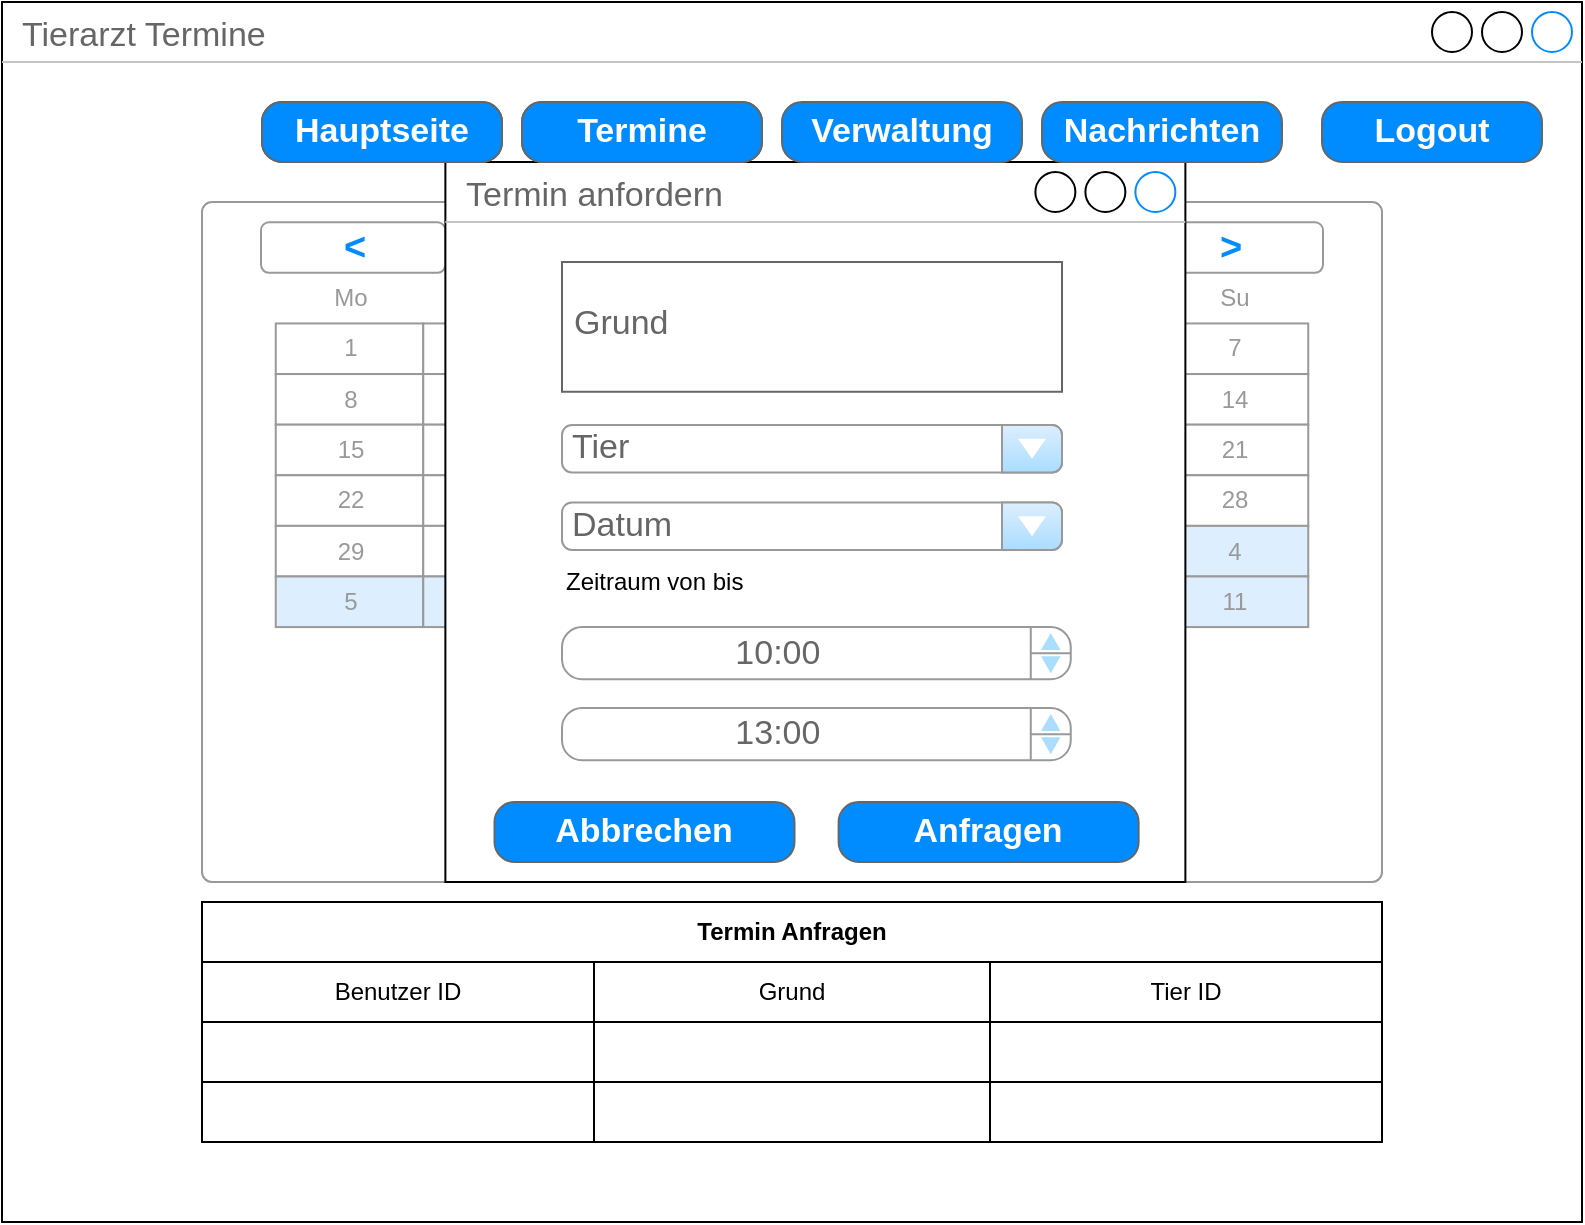 <mxfile version="13.3.6" type="device"><diagram id="v5jku8EpdRO2-ojvof9i" name="Page-1"><mxGraphModel dx="1422" dy="727" grid="1" gridSize="10" guides="1" tooltips="1" connect="1" arrows="1" fold="1" page="1" pageScale="1" pageWidth="827" pageHeight="1169" math="0" shadow="0"><root><mxCell id="0"/><mxCell id="1" parent="0"/><mxCell id="fFc--IbS6-ilkoog5b3p-4" value="&lt;div&gt;Tierarzt Termine&lt;/div&gt;&lt;div&gt;&lt;br&gt;&lt;/div&gt;" style="strokeWidth=1;shadow=0;dashed=0;align=center;html=1;shape=mxgraph.mockup.containers.window;align=left;verticalAlign=top;spacingLeft=8;strokeColor2=#008cff;strokeColor3=#c4c4c4;fontColor=#666666;mainText=;fontSize=17;labelBackgroundColor=none;" parent="1" vertex="1"><mxGeometry x="80" y="120" width="790" height="610" as="geometry"/></mxCell><mxCell id="jJZLtrAi9262NpJDXxkD-8" value="Termin Anfragen" style="shape=table;html=1;whiteSpace=wrap;startSize=30;container=1;collapsible=0;childLayout=tableLayout;fontStyle=1;align=center;" vertex="1" parent="1"><mxGeometry x="180" y="570" width="590" height="120" as="geometry"/></mxCell><mxCell id="jJZLtrAi9262NpJDXxkD-9" value="" style="shape=partialRectangle;html=1;whiteSpace=wrap;collapsible=0;dropTarget=0;pointerEvents=0;fillColor=none;top=0;left=0;bottom=0;right=0;points=[[0,0.5],[1,0.5]];portConstraint=eastwest;" vertex="1" parent="jJZLtrAi9262NpJDXxkD-8"><mxGeometry y="30" width="590" height="30" as="geometry"/></mxCell><mxCell id="jJZLtrAi9262NpJDXxkD-10" value="Benutzer ID" style="shape=partialRectangle;html=1;whiteSpace=wrap;connectable=0;fillColor=none;top=0;left=0;bottom=0;right=0;overflow=hidden;" vertex="1" parent="jJZLtrAi9262NpJDXxkD-9"><mxGeometry width="196" height="30" as="geometry"/></mxCell><mxCell id="jJZLtrAi9262NpJDXxkD-11" value="Grund" style="shape=partialRectangle;html=1;whiteSpace=wrap;connectable=0;fillColor=none;top=0;left=0;bottom=0;right=0;overflow=hidden;" vertex="1" parent="jJZLtrAi9262NpJDXxkD-9"><mxGeometry x="196" width="198" height="30" as="geometry"/></mxCell><mxCell id="jJZLtrAi9262NpJDXxkD-12" value="Tier ID" style="shape=partialRectangle;html=1;whiteSpace=wrap;connectable=0;fillColor=none;top=0;left=0;bottom=0;right=0;overflow=hidden;" vertex="1" parent="jJZLtrAi9262NpJDXxkD-9"><mxGeometry x="394" width="196" height="30" as="geometry"/></mxCell><mxCell id="jJZLtrAi9262NpJDXxkD-13" value="" style="shape=partialRectangle;html=1;whiteSpace=wrap;collapsible=0;dropTarget=0;pointerEvents=0;fillColor=none;top=0;left=0;bottom=0;right=0;points=[[0,0.5],[1,0.5]];portConstraint=eastwest;" vertex="1" parent="jJZLtrAi9262NpJDXxkD-8"><mxGeometry y="60" width="590" height="30" as="geometry"/></mxCell><mxCell id="jJZLtrAi9262NpJDXxkD-14" value="" style="shape=partialRectangle;html=1;whiteSpace=wrap;connectable=0;fillColor=none;top=0;left=0;bottom=0;right=0;overflow=hidden;" vertex="1" parent="jJZLtrAi9262NpJDXxkD-13"><mxGeometry width="196" height="30" as="geometry"/></mxCell><mxCell id="jJZLtrAi9262NpJDXxkD-15" value="" style="shape=partialRectangle;html=1;whiteSpace=wrap;connectable=0;fillColor=none;top=0;left=0;bottom=0;right=0;overflow=hidden;" vertex="1" parent="jJZLtrAi9262NpJDXxkD-13"><mxGeometry x="196" width="198" height="30" as="geometry"/></mxCell><mxCell id="jJZLtrAi9262NpJDXxkD-16" value="" style="shape=partialRectangle;html=1;whiteSpace=wrap;connectable=0;fillColor=none;top=0;left=0;bottom=0;right=0;overflow=hidden;" vertex="1" parent="jJZLtrAi9262NpJDXxkD-13"><mxGeometry x="394" width="196" height="30" as="geometry"/></mxCell><mxCell id="jJZLtrAi9262NpJDXxkD-17" value="" style="shape=partialRectangle;html=1;whiteSpace=wrap;collapsible=0;dropTarget=0;pointerEvents=0;fillColor=none;top=0;left=0;bottom=0;right=0;points=[[0,0.5],[1,0.5]];portConstraint=eastwest;" vertex="1" parent="jJZLtrAi9262NpJDXxkD-8"><mxGeometry y="90" width="590" height="30" as="geometry"/></mxCell><mxCell id="jJZLtrAi9262NpJDXxkD-18" value="" style="shape=partialRectangle;html=1;whiteSpace=wrap;connectable=0;fillColor=none;top=0;left=0;bottom=0;right=0;overflow=hidden;" vertex="1" parent="jJZLtrAi9262NpJDXxkD-17"><mxGeometry width="196" height="30" as="geometry"/></mxCell><mxCell id="jJZLtrAi9262NpJDXxkD-19" value="" style="shape=partialRectangle;html=1;whiteSpace=wrap;connectable=0;fillColor=none;top=0;left=0;bottom=0;right=0;overflow=hidden;" vertex="1" parent="jJZLtrAi9262NpJDXxkD-17"><mxGeometry x="196" width="198" height="30" as="geometry"/></mxCell><mxCell id="jJZLtrAi9262NpJDXxkD-20" value="" style="shape=partialRectangle;html=1;whiteSpace=wrap;connectable=0;fillColor=none;top=0;left=0;bottom=0;right=0;overflow=hidden;" vertex="1" parent="jJZLtrAi9262NpJDXxkD-17"><mxGeometry x="394" width="196" height="30" as="geometry"/></mxCell><mxCell id="jJZLtrAi9262NpJDXxkD-6" value="Termin Anfragen" style="strokeWidth=1;shadow=0;dashed=0;align=center;html=1;shape=mxgraph.mockup.buttons.button;strokeColor=#666666;fontColor=#ffffff;mainText=;buttonStyle=round;fontSize=17;fontStyle=1;fillColor=#008cff;whiteSpace=wrap;" vertex="1" parent="1"><mxGeometry x="180" y="510" width="150" height="30" as="geometry"/></mxCell><mxCell id="fFc--IbS6-ilkoog5b3p-16" value="" style="strokeWidth=1;shadow=0;dashed=0;align=center;html=1;shape=mxgraph.mockup.forms.rrect;rSize=5;strokeColor=#999999;fillColor=#ffffff;" parent="1" vertex="1"><mxGeometry x="180" y="220" width="590" height="340" as="geometry"/></mxCell><mxCell id="fFc--IbS6-ilkoog5b3p-17" value="Mai 2020" style="strokeWidth=1;shadow=0;dashed=0;align=center;html=1;shape=mxgraph.mockup.forms.anchor;fontColor=#999999;" parent="fFc--IbS6-ilkoog5b3p-16" vertex="1"><mxGeometry x="110.625" y="10.121" width="368.75" height="25.302" as="geometry"/></mxCell><mxCell id="fFc--IbS6-ilkoog5b3p-18" value="&lt;" style="strokeWidth=1;shadow=0;dashed=0;align=center;html=1;shape=mxgraph.mockup.forms.rrect;rSize=4;strokeColor=#999999;fontColor=#008cff;fontSize=19;fontStyle=1;" parent="fFc--IbS6-ilkoog5b3p-16" vertex="1"><mxGeometry x="29.5" y="10.121" width="92.188" height="25.302" as="geometry"/></mxCell><mxCell id="fFc--IbS6-ilkoog5b3p-19" value="&gt;" style="strokeWidth=1;shadow=0;dashed=0;align=center;html=1;shape=mxgraph.mockup.forms.rrect;rSize=4;strokeColor=#999999;fontColor=#008cff;fontSize=19;fontStyle=1;" parent="fFc--IbS6-ilkoog5b3p-16" vertex="1"><mxGeometry x="468.312" y="10.121" width="92.188" height="25.302" as="geometry"/></mxCell><mxCell id="fFc--IbS6-ilkoog5b3p-20" value="Mo" style="strokeWidth=1;shadow=0;dashed=0;align=center;html=1;shape=mxgraph.mockup.forms.anchor;fontColor=#999999;" parent="fFc--IbS6-ilkoog5b3p-16" vertex="1"><mxGeometry x="36.875" y="35.423" width="73.75" height="25.302" as="geometry"/></mxCell><mxCell id="fFc--IbS6-ilkoog5b3p-21" value="Tu" style="strokeWidth=1;shadow=0;dashed=0;align=center;html=1;shape=mxgraph.mockup.forms.anchor;fontColor=#999999;" parent="fFc--IbS6-ilkoog5b3p-16" vertex="1"><mxGeometry x="110.625" y="35.423" width="73.75" height="25.302" as="geometry"/></mxCell><mxCell id="fFc--IbS6-ilkoog5b3p-22" value="We" style="strokeWidth=1;shadow=0;dashed=0;align=center;html=1;shape=mxgraph.mockup.forms.anchor;fontColor=#999999;" parent="fFc--IbS6-ilkoog5b3p-16" vertex="1"><mxGeometry x="184.375" y="35.423" width="73.75" height="25.302" as="geometry"/></mxCell><mxCell id="fFc--IbS6-ilkoog5b3p-23" value="Th" style="strokeWidth=1;shadow=0;dashed=0;align=center;html=1;shape=mxgraph.mockup.forms.anchor;fontColor=#999999;" parent="fFc--IbS6-ilkoog5b3p-16" vertex="1"><mxGeometry x="258.125" y="35.423" width="73.75" height="25.302" as="geometry"/></mxCell><mxCell id="fFc--IbS6-ilkoog5b3p-24" value="Fr" style="strokeWidth=1;shadow=0;dashed=0;align=center;html=1;shape=mxgraph.mockup.forms.anchor;fontColor=#999999;" parent="fFc--IbS6-ilkoog5b3p-16" vertex="1"><mxGeometry x="331.875" y="35.423" width="73.75" height="25.302" as="geometry"/></mxCell><mxCell id="fFc--IbS6-ilkoog5b3p-25" value="Sa" style="strokeWidth=1;shadow=0;dashed=0;align=center;html=1;shape=mxgraph.mockup.forms.anchor;fontColor=#999999;" parent="fFc--IbS6-ilkoog5b3p-16" vertex="1"><mxGeometry x="405.625" y="35.423" width="73.75" height="25.302" as="geometry"/></mxCell><mxCell id="fFc--IbS6-ilkoog5b3p-26" value="Su" style="strokeWidth=1;shadow=0;dashed=0;align=center;html=1;shape=mxgraph.mockup.forms.anchor;fontColor=#999999;" parent="fFc--IbS6-ilkoog5b3p-16" vertex="1"><mxGeometry x="479.375" y="35.423" width="73.75" height="25.302" as="geometry"/></mxCell><mxCell id="fFc--IbS6-ilkoog5b3p-27" value="1" style="strokeWidth=1;shadow=0;dashed=0;align=center;html=1;shape=mxgraph.mockup.forms.rrect;rSize=0;strokeColor=#999999;fontColor=#999999;" parent="fFc--IbS6-ilkoog5b3p-16" vertex="1"><mxGeometry x="36.875" y="60.726" width="73.75" height="25.302" as="geometry"/></mxCell><mxCell id="fFc--IbS6-ilkoog5b3p-28" value="2" style="strokeWidth=1;shadow=0;dashed=0;align=center;html=1;shape=mxgraph.mockup.forms.rrect;rSize=0;strokeColor=#999999;fontColor=#999999;" parent="fFc--IbS6-ilkoog5b3p-16" vertex="1"><mxGeometry x="110.625" y="60.726" width="73.75" height="25.302" as="geometry"/></mxCell><mxCell id="fFc--IbS6-ilkoog5b3p-29" value="3" style="strokeWidth=1;shadow=0;dashed=0;align=center;html=1;shape=mxgraph.mockup.forms.rrect;rSize=0;strokeColor=#999999;fontColor=#999999;" parent="fFc--IbS6-ilkoog5b3p-16" vertex="1"><mxGeometry x="184.375" y="60.726" width="73.75" height="25.302" as="geometry"/></mxCell><mxCell id="fFc--IbS6-ilkoog5b3p-30" value="4" style="strokeWidth=1;shadow=0;dashed=0;align=center;html=1;shape=mxgraph.mockup.forms.rrect;rSize=0;strokeColor=#999999;fontColor=#999999;" parent="fFc--IbS6-ilkoog5b3p-16" vertex="1"><mxGeometry x="258.125" y="60.726" width="73.75" height="25.302" as="geometry"/></mxCell><mxCell id="fFc--IbS6-ilkoog5b3p-31" value="5" style="strokeWidth=1;shadow=0;dashed=0;align=center;html=1;shape=mxgraph.mockup.forms.rrect;rSize=0;strokeColor=#999999;fontColor=#999999;" parent="fFc--IbS6-ilkoog5b3p-16" vertex="1"><mxGeometry x="331.875" y="60.726" width="73.75" height="25.302" as="geometry"/></mxCell><mxCell id="fFc--IbS6-ilkoog5b3p-32" value="6" style="strokeWidth=1;shadow=0;dashed=0;align=center;html=1;shape=mxgraph.mockup.forms.rrect;rSize=0;strokeColor=#999999;fontColor=#999999;" parent="fFc--IbS6-ilkoog5b3p-16" vertex="1"><mxGeometry x="405.625" y="60.726" width="73.75" height="25.302" as="geometry"/></mxCell><mxCell id="fFc--IbS6-ilkoog5b3p-33" value="7" style="strokeWidth=1;shadow=0;dashed=0;align=center;html=1;shape=mxgraph.mockup.forms.rrect;rSize=0;strokeColor=#999999;fontColor=#999999;" parent="fFc--IbS6-ilkoog5b3p-16" vertex="1"><mxGeometry x="479.375" y="60.726" width="73.75" height="25.302" as="geometry"/></mxCell><mxCell id="fFc--IbS6-ilkoog5b3p-34" value="8" style="strokeWidth=1;shadow=0;dashed=0;align=center;html=1;shape=mxgraph.mockup.forms.rrect;rSize=0;strokeColor=#999999;fontColor=#999999;" parent="fFc--IbS6-ilkoog5b3p-16" vertex="1"><mxGeometry x="36.875" y="86.028" width="73.75" height="25.302" as="geometry"/></mxCell><mxCell id="fFc--IbS6-ilkoog5b3p-35" value="9" style="strokeWidth=1;shadow=0;dashed=0;align=center;html=1;shape=mxgraph.mockup.forms.rrect;rSize=0;strokeColor=#999999;fontColor=#999999;" parent="fFc--IbS6-ilkoog5b3p-16" vertex="1"><mxGeometry x="110.625" y="86.028" width="73.75" height="25.302" as="geometry"/></mxCell><mxCell id="fFc--IbS6-ilkoog5b3p-36" value="10" style="strokeWidth=1;shadow=0;dashed=0;align=center;html=1;shape=mxgraph.mockup.forms.rrect;rSize=0;strokeColor=#999999;fontColor=#999999;" parent="fFc--IbS6-ilkoog5b3p-16" vertex="1"><mxGeometry x="184.375" y="86.028" width="73.75" height="25.302" as="geometry"/></mxCell><mxCell id="fFc--IbS6-ilkoog5b3p-37" value="11" style="strokeWidth=1;shadow=0;dashed=0;align=center;html=1;shape=mxgraph.mockup.forms.rrect;rSize=0;strokeColor=#999999;fontColor=#999999;" parent="fFc--IbS6-ilkoog5b3p-16" vertex="1"><mxGeometry x="258.125" y="86.028" width="73.75" height="25.302" as="geometry"/></mxCell><mxCell id="fFc--IbS6-ilkoog5b3p-38" value="12" style="strokeWidth=1;shadow=0;dashed=0;align=center;html=1;shape=mxgraph.mockup.forms.rrect;rSize=0;strokeColor=#999999;fontColor=#999999;" parent="fFc--IbS6-ilkoog5b3p-16" vertex="1"><mxGeometry x="331.875" y="86.028" width="73.75" height="25.302" as="geometry"/></mxCell><mxCell id="fFc--IbS6-ilkoog5b3p-39" value="13" style="strokeWidth=1;shadow=0;dashed=0;align=center;html=1;shape=mxgraph.mockup.forms.rrect;rSize=0;strokeColor=#999999;fontColor=#999999;" parent="fFc--IbS6-ilkoog5b3p-16" vertex="1"><mxGeometry x="405.625" y="86.028" width="73.75" height="25.302" as="geometry"/></mxCell><mxCell id="fFc--IbS6-ilkoog5b3p-40" value="14" style="strokeWidth=1;shadow=0;dashed=0;align=center;html=1;shape=mxgraph.mockup.forms.rrect;rSize=0;strokeColor=#999999;fontColor=#999999;" parent="fFc--IbS6-ilkoog5b3p-16" vertex="1"><mxGeometry x="479.375" y="86.028" width="73.75" height="25.302" as="geometry"/></mxCell><mxCell id="fFc--IbS6-ilkoog5b3p-41" value="15" style="strokeWidth=1;shadow=0;dashed=0;align=center;html=1;shape=mxgraph.mockup.forms.rrect;rSize=0;strokeColor=#999999;fontColor=#999999;" parent="fFc--IbS6-ilkoog5b3p-16" vertex="1"><mxGeometry x="36.875" y="111.33" width="73.75" height="25.302" as="geometry"/></mxCell><mxCell id="fFc--IbS6-ilkoog5b3p-42" value="16" style="strokeWidth=1;shadow=0;dashed=0;align=center;html=1;shape=mxgraph.mockup.forms.rrect;rSize=0;strokeColor=#999999;fontColor=#999999;" parent="fFc--IbS6-ilkoog5b3p-16" vertex="1"><mxGeometry x="110.625" y="111.33" width="73.75" height="25.302" as="geometry"/></mxCell><mxCell id="fFc--IbS6-ilkoog5b3p-43" value="17" style="strokeWidth=1;shadow=0;dashed=0;align=center;html=1;shape=mxgraph.mockup.forms.rrect;rSize=0;strokeColor=#999999;fontColor=#999999;" parent="fFc--IbS6-ilkoog5b3p-16" vertex="1"><mxGeometry x="184.375" y="111.33" width="73.75" height="25.302" as="geometry"/></mxCell><mxCell id="fFc--IbS6-ilkoog5b3p-44" value="18" style="strokeWidth=1;shadow=0;dashed=0;align=center;html=1;shape=mxgraph.mockup.forms.rrect;rSize=0;strokeColor=#999999;fontColor=#999999;" parent="fFc--IbS6-ilkoog5b3p-16" vertex="1"><mxGeometry x="258.125" y="111.33" width="73.75" height="25.302" as="geometry"/></mxCell><mxCell id="fFc--IbS6-ilkoog5b3p-45" value="19" style="strokeWidth=1;shadow=0;dashed=0;align=center;html=1;shape=mxgraph.mockup.forms.rrect;rSize=0;strokeColor=#999999;fontColor=#999999;" parent="fFc--IbS6-ilkoog5b3p-16" vertex="1"><mxGeometry x="331.875" y="111.33" width="73.75" height="25.302" as="geometry"/></mxCell><mxCell id="fFc--IbS6-ilkoog5b3p-46" value="20" style="strokeWidth=1;shadow=0;dashed=0;align=center;html=1;shape=mxgraph.mockup.forms.rrect;rSize=0;strokeColor=#999999;fontColor=#999999;" parent="fFc--IbS6-ilkoog5b3p-16" vertex="1"><mxGeometry x="405.625" y="111.33" width="73.75" height="25.302" as="geometry"/></mxCell><mxCell id="fFc--IbS6-ilkoog5b3p-47" value="21" style="strokeWidth=1;shadow=0;dashed=0;align=center;html=1;shape=mxgraph.mockup.forms.rrect;rSize=0;strokeColor=#999999;fontColor=#999999;" parent="fFc--IbS6-ilkoog5b3p-16" vertex="1"><mxGeometry x="479.375" y="111.33" width="73.75" height="25.302" as="geometry"/></mxCell><mxCell id="fFc--IbS6-ilkoog5b3p-48" value="22" style="strokeWidth=1;shadow=0;dashed=0;align=center;html=1;shape=mxgraph.mockup.forms.rrect;rSize=0;strokeColor=#999999;fontColor=#999999;" parent="fFc--IbS6-ilkoog5b3p-16" vertex="1"><mxGeometry x="36.875" y="136.633" width="73.75" height="25.302" as="geometry"/></mxCell><mxCell id="fFc--IbS6-ilkoog5b3p-49" value="23" style="strokeWidth=1;shadow=0;dashed=0;align=center;html=1;shape=mxgraph.mockup.forms.rrect;rSize=0;strokeColor=#999999;fontColor=#999999;" parent="fFc--IbS6-ilkoog5b3p-16" vertex="1"><mxGeometry x="110.625" y="136.633" width="73.75" height="25.302" as="geometry"/></mxCell><mxCell id="fFc--IbS6-ilkoog5b3p-50" value="25" style="strokeWidth=1;shadow=0;dashed=0;align=center;html=1;shape=mxgraph.mockup.forms.rrect;rSize=0;strokeColor=#999999;fontColor=#999999;" parent="fFc--IbS6-ilkoog5b3p-16" vertex="1"><mxGeometry x="258.125" y="136.633" width="73.75" height="25.302" as="geometry"/></mxCell><mxCell id="fFc--IbS6-ilkoog5b3p-51" value="26" style="strokeWidth=1;shadow=0;dashed=0;align=center;html=1;shape=mxgraph.mockup.forms.rrect;rSize=0;strokeColor=#999999;fontColor=#999999;" parent="fFc--IbS6-ilkoog5b3p-16" vertex="1"><mxGeometry x="331.875" y="136.633" width="73.75" height="25.302" as="geometry"/></mxCell><mxCell id="fFc--IbS6-ilkoog5b3p-52" value="27" style="strokeWidth=1;shadow=0;dashed=0;align=center;html=1;shape=mxgraph.mockup.forms.rrect;rSize=0;strokeColor=#999999;fontColor=#999999;" parent="fFc--IbS6-ilkoog5b3p-16" vertex="1"><mxGeometry x="405.625" y="136.633" width="73.75" height="25.302" as="geometry"/></mxCell><mxCell id="fFc--IbS6-ilkoog5b3p-53" value="28" style="strokeWidth=1;shadow=0;dashed=0;align=center;html=1;shape=mxgraph.mockup.forms.rrect;rSize=0;strokeColor=#999999;fontColor=#999999;" parent="fFc--IbS6-ilkoog5b3p-16" vertex="1"><mxGeometry x="479.375" y="136.633" width="73.75" height="25.302" as="geometry"/></mxCell><mxCell id="fFc--IbS6-ilkoog5b3p-54" value="29" style="strokeWidth=1;shadow=0;dashed=0;align=center;html=1;shape=mxgraph.mockup.forms.rrect;rSize=0;strokeColor=#999999;fontColor=#999999;" parent="fFc--IbS6-ilkoog5b3p-16" vertex="1"><mxGeometry x="36.875" y="161.935" width="73.75" height="25.302" as="geometry"/></mxCell><mxCell id="fFc--IbS6-ilkoog5b3p-55" value="30" style="strokeWidth=1;shadow=0;dashed=0;align=center;html=1;shape=mxgraph.mockup.forms.rrect;rSize=0;strokeColor=#999999;fontColor=#999999;" parent="fFc--IbS6-ilkoog5b3p-16" vertex="1"><mxGeometry x="110.625" y="161.935" width="73.75" height="25.302" as="geometry"/></mxCell><mxCell id="fFc--IbS6-ilkoog5b3p-56" value="31" style="strokeWidth=1;shadow=0;dashed=0;align=center;html=1;shape=mxgraph.mockup.forms.rrect;rSize=0;strokeColor=#999999;fontColor=#999999;" parent="fFc--IbS6-ilkoog5b3p-16" vertex="1"><mxGeometry x="184.375" y="161.935" width="73.75" height="25.302" as="geometry"/></mxCell><mxCell id="fFc--IbS6-ilkoog5b3p-57" value="1" style="strokeWidth=1;shadow=0;dashed=0;align=center;html=1;shape=mxgraph.mockup.forms.rrect;rSize=0;strokeColor=#999999;fontColor=#999999;fillColor=#ddeeff;" parent="fFc--IbS6-ilkoog5b3p-16" vertex="1"><mxGeometry x="258.125" y="161.935" width="73.75" height="25.302" as="geometry"/></mxCell><mxCell id="fFc--IbS6-ilkoog5b3p-58" value="2" style="strokeWidth=1;shadow=0;dashed=0;align=center;html=1;shape=mxgraph.mockup.forms.rrect;rSize=0;strokeColor=#999999;fontColor=#999999;fillColor=#ddeeff;" parent="fFc--IbS6-ilkoog5b3p-16" vertex="1"><mxGeometry x="331.875" y="161.935" width="73.75" height="25.302" as="geometry"/></mxCell><mxCell id="fFc--IbS6-ilkoog5b3p-59" value="3" style="strokeWidth=1;shadow=0;dashed=0;align=center;html=1;shape=mxgraph.mockup.forms.rrect;rSize=0;strokeColor=#999999;fontColor=#999999;fillColor=#ddeeff;" parent="fFc--IbS6-ilkoog5b3p-16" vertex="1"><mxGeometry x="405.625" y="161.935" width="73.75" height="25.302" as="geometry"/></mxCell><mxCell id="fFc--IbS6-ilkoog5b3p-60" value="4" style="strokeWidth=1;shadow=0;dashed=0;align=center;html=1;shape=mxgraph.mockup.forms.rrect;rSize=0;strokeColor=#999999;fontColor=#999999;fillColor=#ddeeff;" parent="fFc--IbS6-ilkoog5b3p-16" vertex="1"><mxGeometry x="479.375" y="161.935" width="73.75" height="25.302" as="geometry"/></mxCell><mxCell id="fFc--IbS6-ilkoog5b3p-61" value="5" style="strokeWidth=1;shadow=0;dashed=0;align=center;html=1;shape=mxgraph.mockup.forms.rrect;rSize=0;strokeColor=#999999;fontColor=#999999;fillColor=#ddeeff;" parent="fFc--IbS6-ilkoog5b3p-16" vertex="1"><mxGeometry x="36.875" y="187.237" width="73.75" height="25.302" as="geometry"/></mxCell><mxCell id="fFc--IbS6-ilkoog5b3p-62" value="6" style="strokeWidth=1;shadow=0;dashed=0;align=center;html=1;shape=mxgraph.mockup.forms.rrect;rSize=0;strokeColor=#999999;fontColor=#999999;fillColor=#ddeeff;" parent="fFc--IbS6-ilkoog5b3p-16" vertex="1"><mxGeometry x="110.625" y="187.237" width="73.75" height="25.302" as="geometry"/></mxCell><mxCell id="fFc--IbS6-ilkoog5b3p-63" value="7" style="strokeWidth=1;shadow=0;dashed=0;align=center;html=1;shape=mxgraph.mockup.forms.rrect;rSize=0;strokeColor=#999999;fontColor=#999999;fillColor=#ddeeff;" parent="fFc--IbS6-ilkoog5b3p-16" vertex="1"><mxGeometry x="184.375" y="187.237" width="73.75" height="25.302" as="geometry"/></mxCell><mxCell id="fFc--IbS6-ilkoog5b3p-64" value="8" style="strokeWidth=1;shadow=0;dashed=0;align=center;html=1;shape=mxgraph.mockup.forms.rrect;rSize=0;strokeColor=#999999;fontColor=#999999;fillColor=#ddeeff;" parent="fFc--IbS6-ilkoog5b3p-16" vertex="1"><mxGeometry x="258.125" y="187.237" width="73.75" height="25.302" as="geometry"/></mxCell><mxCell id="fFc--IbS6-ilkoog5b3p-65" value="9" style="strokeWidth=1;shadow=0;dashed=0;align=center;html=1;shape=mxgraph.mockup.forms.rrect;rSize=0;strokeColor=#999999;fontColor=#999999;fillColor=#ddeeff;" parent="fFc--IbS6-ilkoog5b3p-16" vertex="1"><mxGeometry x="331.875" y="187.237" width="73.75" height="25.302" as="geometry"/></mxCell><mxCell id="fFc--IbS6-ilkoog5b3p-66" value="10" style="strokeWidth=1;shadow=0;dashed=0;align=center;html=1;shape=mxgraph.mockup.forms.rrect;rSize=0;strokeColor=#999999;fontColor=#999999;fillColor=#ddeeff;" parent="fFc--IbS6-ilkoog5b3p-16" vertex="1"><mxGeometry x="405.625" y="187.237" width="73.75" height="25.302" as="geometry"/></mxCell><mxCell id="fFc--IbS6-ilkoog5b3p-67" value="11" style="strokeWidth=1;shadow=0;dashed=0;align=center;html=1;shape=mxgraph.mockup.forms.rrect;rSize=0;strokeColor=#999999;fontColor=#999999;fillColor=#ddeeff;" parent="fFc--IbS6-ilkoog5b3p-16" vertex="1"><mxGeometry x="479.375" y="187.237" width="73.75" height="25.302" as="geometry"/></mxCell><mxCell id="fFc--IbS6-ilkoog5b3p-68" value="24" style="strokeWidth=1;shadow=0;dashed=0;align=center;html=1;shape=mxgraph.mockup.forms.rrect;rSize=0;strokeColor=#ff0000;fontColor=#ffffff;strokeWidth=2;fillColor=#008cff;" parent="fFc--IbS6-ilkoog5b3p-16" vertex="1"><mxGeometry x="184.375" y="136.633" width="73.75" height="25.302" as="geometry"/></mxCell><mxCell id="jJZLtrAi9262NpJDXxkD-40" value="Termin anfordern" style="strokeWidth=1;shadow=0;dashed=0;align=center;html=1;shape=mxgraph.mockup.containers.window;align=left;verticalAlign=top;spacingLeft=8;strokeColor2=#008cff;strokeColor3=#c4c4c4;fontColor=#666666;mainText=;fontSize=17;labelBackgroundColor=none;" vertex="1" parent="fFc--IbS6-ilkoog5b3p-16"><mxGeometry x="121.69" y="-20" width="370" height="360" as="geometry"/></mxCell><mxCell id="jJZLtrAi9262NpJDXxkD-43" value="Grund" style="strokeWidth=1;shadow=0;dashed=0;align=center;html=1;shape=mxgraph.mockup.text.textBox;fontColor=#666666;align=left;fontSize=17;spacingLeft=4;spacingTop=-3;strokeColor=#666666;mainText=" vertex="1" parent="fFc--IbS6-ilkoog5b3p-16"><mxGeometry x="180" y="30" width="250" height="64.88" as="geometry"/></mxCell><mxCell id="jJZLtrAi9262NpJDXxkD-51" value="Tier" style="strokeWidth=1;shadow=0;dashed=0;align=center;html=1;shape=mxgraph.mockup.forms.comboBox;strokeColor=#999999;fillColor=#ddeeff;align=left;fillColor2=#aaddff;mainText=;fontColor=#666666;fontSize=17;spacingLeft=3;" vertex="1" parent="fFc--IbS6-ilkoog5b3p-16"><mxGeometry x="180" y="111.488" width="250" height="23.721" as="geometry"/></mxCell><mxCell id="jJZLtrAi9262NpJDXxkD-52" value="Datum" style="strokeWidth=1;shadow=0;dashed=0;align=center;html=1;shape=mxgraph.mockup.forms.comboBox;strokeColor=#999999;fillColor=#ddeeff;align=left;fillColor2=#aaddff;mainText=;fontColor=#666666;fontSize=17;spacingLeft=3;" vertex="1" parent="fFc--IbS6-ilkoog5b3p-16"><mxGeometry x="180" y="150.233" width="250" height="23.721" as="geometry"/></mxCell><mxCell id="jJZLtrAi9262NpJDXxkD-53" value="&lt;table style=&quot;width: 100% ; height: 100%&quot; cellspacing=&quot;0&quot; cellpadding=&quot;0&quot;&gt;&lt;tbody&gt;&lt;tr&gt;&lt;td style=&quot;width: 85%&quot;&gt;10:00&lt;br&gt;&lt;/td&gt;&lt;td style=&quot;width: 15%&quot;&gt;&lt;br&gt;&lt;/td&gt;&lt;/tr&gt;&lt;/tbody&gt;&lt;/table&gt;" style="strokeWidth=1;shadow=0;dashed=0;align=center;html=1;shape=mxgraph.mockup.forms.spinner;strokeColor=#999999;spinLayout=right;spinStyle=normal;adjStyle=triangle;fillColor=#aaddff;fontSize=17;fontColor=#666666;mainText=;html=1;overflow=fill;" vertex="1" parent="fFc--IbS6-ilkoog5b3p-16"><mxGeometry x="180" y="212.54" width="254.38" height="26.09" as="geometry"/></mxCell><mxCell id="jJZLtrAi9262NpJDXxkD-54" value="&lt;table style=&quot;width: 100% ; height: 100%&quot; cellspacing=&quot;0&quot; cellpadding=&quot;0&quot;&gt;&lt;tbody&gt;&lt;tr&gt;&lt;td style=&quot;width: 85%&quot;&gt;13:00&lt;br&gt;&lt;/td&gt;&lt;td style=&quot;width: 15%&quot;&gt;&lt;br&gt;&lt;/td&gt;&lt;/tr&gt;&lt;/tbody&gt;&lt;/table&gt;" style="strokeWidth=1;shadow=0;dashed=0;align=center;html=1;shape=mxgraph.mockup.forms.spinner;strokeColor=#999999;spinLayout=right;spinStyle=normal;adjStyle=triangle;fillColor=#aaddff;fontSize=17;fontColor=#666666;mainText=;html=1;overflow=fill;" vertex="1" parent="fFc--IbS6-ilkoog5b3p-16"><mxGeometry x="180" y="253.02" width="254.38" height="26.09" as="geometry"/></mxCell><mxCell id="jJZLtrAi9262NpJDXxkD-55" value="Abbrechen" style="strokeWidth=1;shadow=0;dashed=0;align=center;html=1;shape=mxgraph.mockup.buttons.button;strokeColor=#666666;fontColor=#ffffff;mainText=;buttonStyle=round;fontSize=17;fontStyle=1;fillColor=#008cff;whiteSpace=wrap;" vertex="1" parent="fFc--IbS6-ilkoog5b3p-16"><mxGeometry x="146.25" y="300" width="150" height="30" as="geometry"/></mxCell><mxCell id="jJZLtrAi9262NpJDXxkD-56" value="Anfragen" style="strokeWidth=1;shadow=0;dashed=0;align=center;html=1;shape=mxgraph.mockup.buttons.button;strokeColor=#666666;fontColor=#ffffff;mainText=;buttonStyle=round;fontSize=17;fontStyle=1;fillColor=#008cff;whiteSpace=wrap;" vertex="1" parent="fFc--IbS6-ilkoog5b3p-16"><mxGeometry x="318.31" y="300" width="150" height="30" as="geometry"/></mxCell><mxCell id="jJZLtrAi9262NpJDXxkD-57" value="Zeitraum von bis" style="text;html=1;strokeColor=none;fillColor=none;align=left;verticalAlign=middle;whiteSpace=wrap;rounded=0;" vertex="1" parent="fFc--IbS6-ilkoog5b3p-16"><mxGeometry x="180" y="180" width="116" height="20" as="geometry"/></mxCell><mxCell id="jJZLtrAi9262NpJDXxkD-1" value="Logout" style="strokeWidth=1;shadow=0;dashed=0;align=center;html=1;shape=mxgraph.mockup.buttons.button;strokeColor=#666666;fontColor=#ffffff;mainText=;buttonStyle=round;fontSize=17;fontStyle=1;fillColor=#008cff;whiteSpace=wrap;" vertex="1" parent="1"><mxGeometry x="740" y="170" width="110" height="30" as="geometry"/></mxCell><mxCell id="jJZLtrAi9262NpJDXxkD-2" value="Termine" style="strokeWidth=1;shadow=0;dashed=0;align=center;html=1;shape=mxgraph.mockup.buttons.button;strokeColor=#666666;fontColor=#ffffff;mainText=;buttonStyle=round;fontSize=17;fontStyle=1;fillColor=#008cff;whiteSpace=wrap;" vertex="1" parent="1"><mxGeometry x="340" y="170" width="120" height="30" as="geometry"/></mxCell><mxCell id="jJZLtrAi9262NpJDXxkD-3" value="Hauptseite" style="strokeWidth=1;shadow=0;dashed=0;align=center;html=1;shape=mxgraph.mockup.buttons.button;strokeColor=#666666;fontColor=#ffffff;mainText=;buttonStyle=round;fontSize=17;fontStyle=1;fillColor=#008cff;whiteSpace=wrap;" vertex="1" parent="1"><mxGeometry x="210" y="170" width="120" height="30" as="geometry"/></mxCell><mxCell id="jJZLtrAi9262NpJDXxkD-4" value="Verwaltung" style="strokeWidth=1;shadow=0;dashed=0;align=center;html=1;shape=mxgraph.mockup.buttons.button;strokeColor=#666666;fontColor=#ffffff;mainText=;buttonStyle=round;fontSize=17;fontStyle=1;fillColor=#008cff;whiteSpace=wrap;" vertex="1" parent="1"><mxGeometry x="470" y="170" width="120" height="30" as="geometry"/></mxCell><mxCell id="jJZLtrAi9262NpJDXxkD-5" value="Nachrichten" style="strokeWidth=1;shadow=0;dashed=0;align=center;html=1;shape=mxgraph.mockup.buttons.button;strokeColor=#666666;fontColor=#ffffff;mainText=;buttonStyle=round;fontSize=17;fontStyle=1;fillColor=#008cff;whiteSpace=wrap;" vertex="1" parent="1"><mxGeometry x="600" y="170" width="120" height="30" as="geometry"/></mxCell><mxCell id="jJZLtrAi9262NpJDXxkD-38" value="Hauptseite" style="strokeWidth=1;shadow=0;dashed=0;align=center;html=1;shape=mxgraph.mockup.buttons.button;strokeColor=#666666;fontColor=#ffffff;mainText=;buttonStyle=round;fontSize=17;fontStyle=1;fillColor=#008cff;whiteSpace=wrap;" vertex="1" parent="1"><mxGeometry x="210" y="170" width="120" height="30" as="geometry"/></mxCell><mxCell id="jJZLtrAi9262NpJDXxkD-39" value="Termine" style="strokeWidth=1;shadow=0;dashed=0;align=center;html=1;shape=mxgraph.mockup.buttons.button;strokeColor=#666666;fontColor=#ffffff;mainText=;buttonStyle=round;fontSize=17;fontStyle=1;fillColor=#008cff;whiteSpace=wrap;" vertex="1" parent="1"><mxGeometry x="340" y="170" width="120" height="30" as="geometry"/></mxCell></root></mxGraphModel></diagram></mxfile>